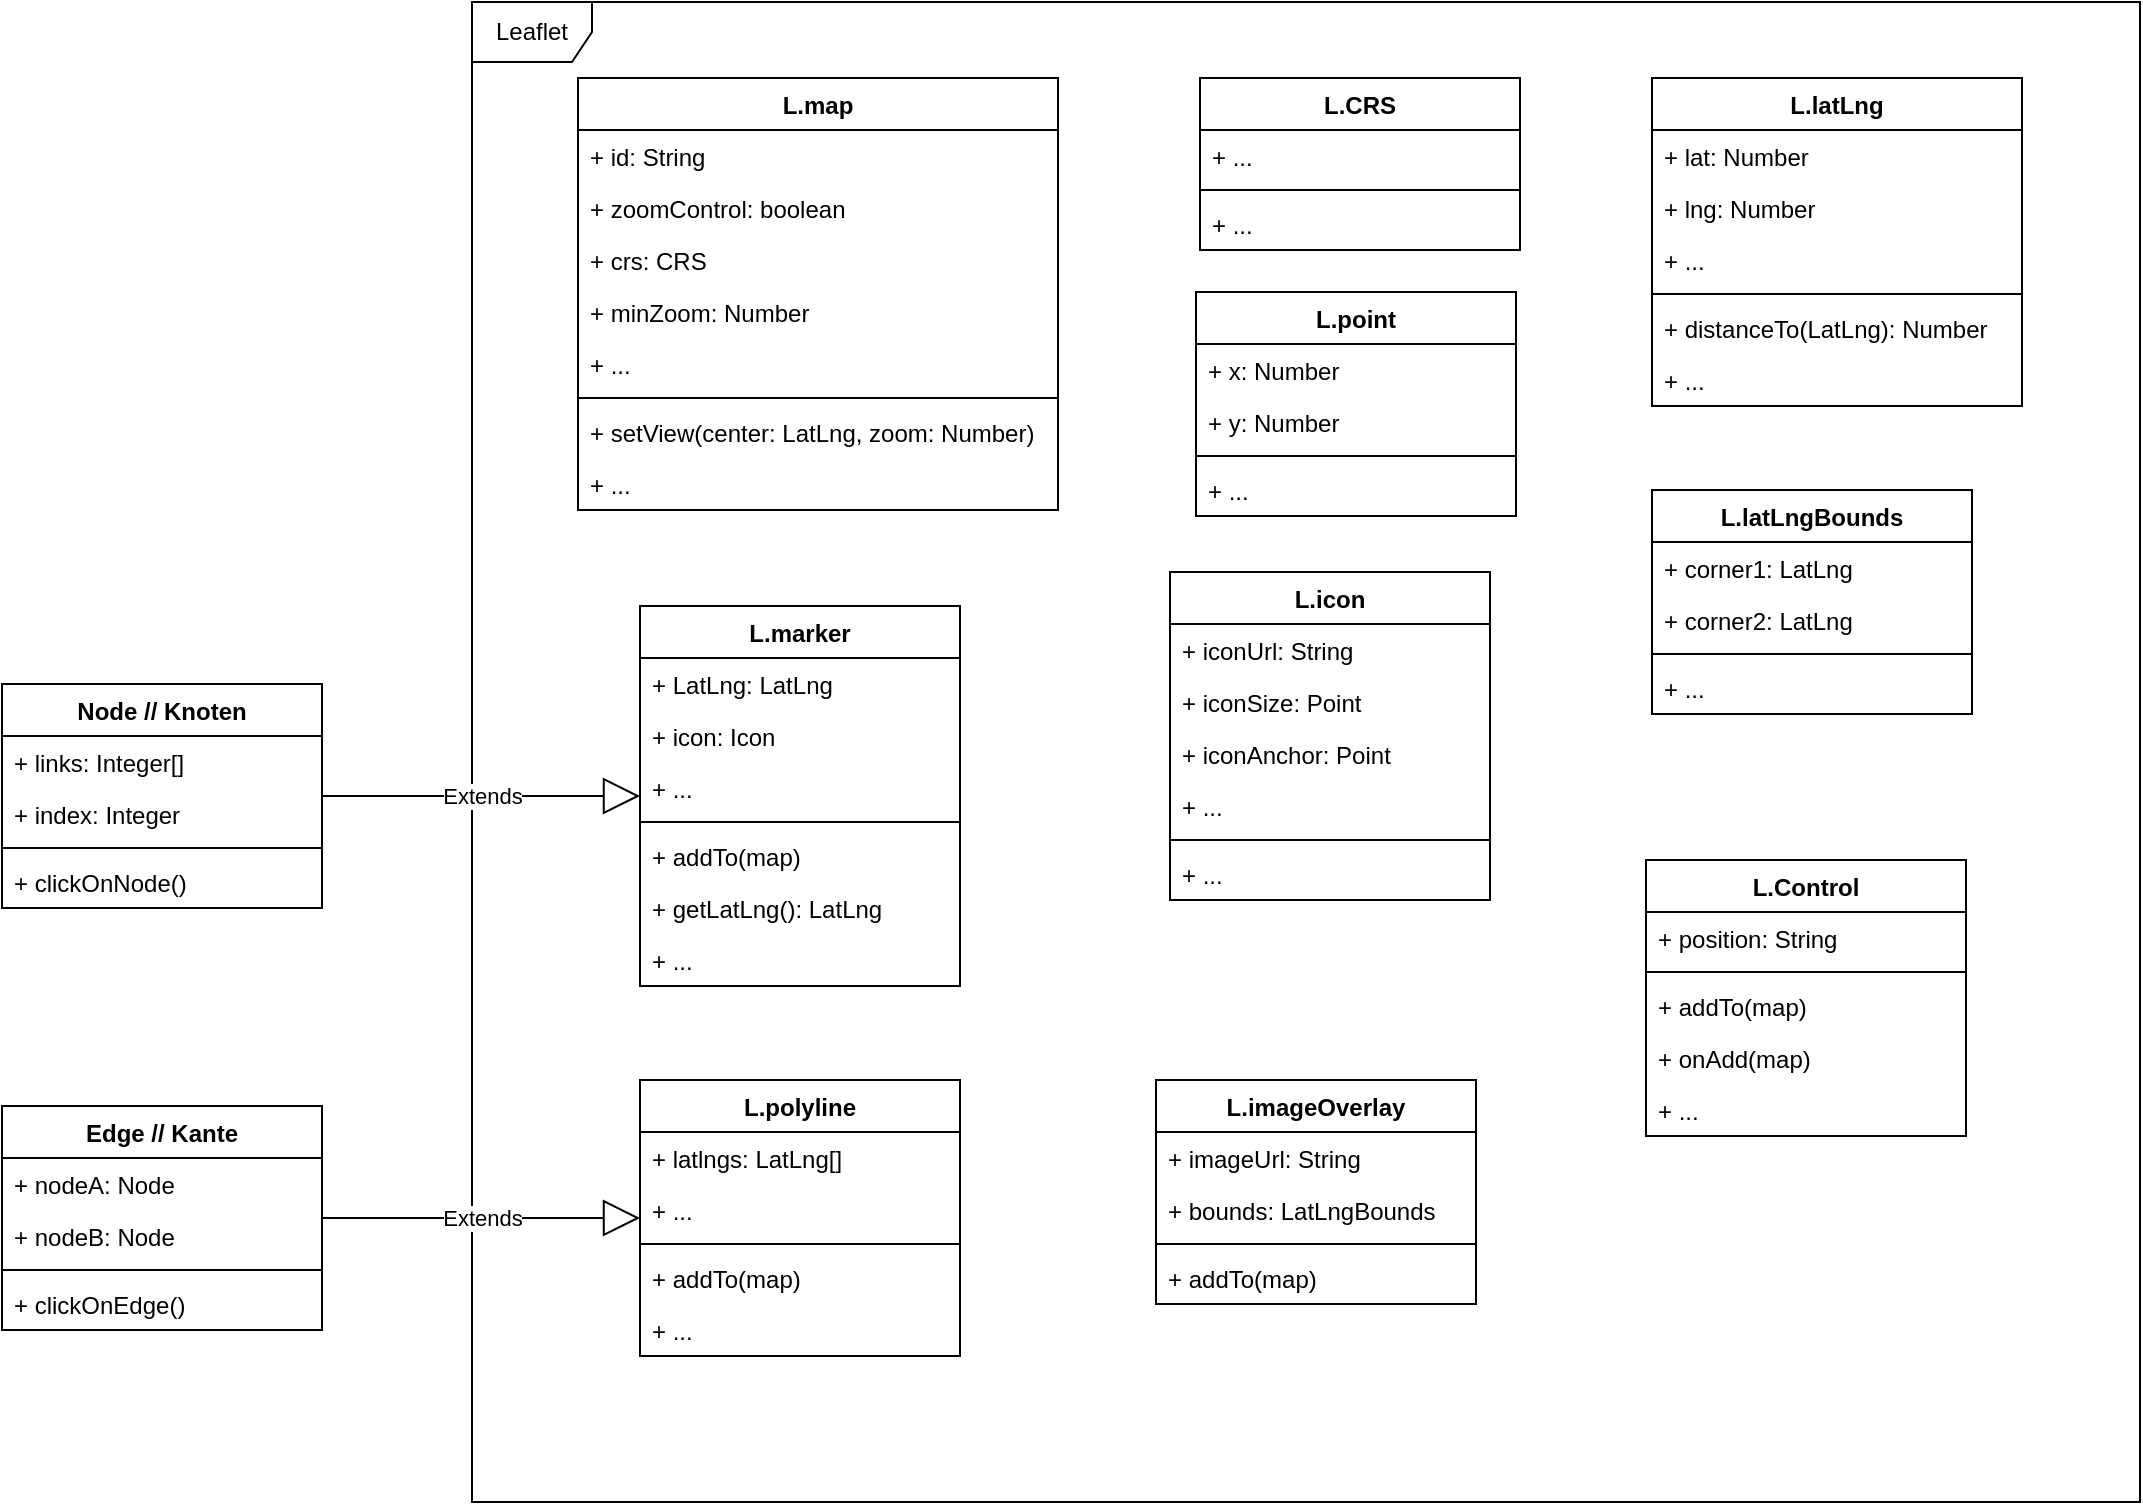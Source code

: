 <mxfile>
    <diagram id="jrNGx-gabtCFgvl1K_JJ" name="Klassendiagramm">
        <mxGraphModel dx="1056" dy="1386" grid="0" gridSize="10" guides="1" tooltips="1" connect="1" arrows="1" fold="1" page="0" pageScale="1" pageWidth="850" pageHeight="1100" math="0" shadow="0">
            <root>
                <mxCell id="0"/>
                <mxCell id="1" parent="0"/>
                <mxCell id="47bcrhxyphqd8BRHlcOZ-18" value="Leaflet" style="shape=umlFrame;whiteSpace=wrap;html=1;movable=1;resizable=1;rotatable=1;deletable=1;editable=1;connectable=1;" vertex="1" parent="1">
                    <mxGeometry x="-130" y="-461" width="834" height="750" as="geometry"/>
                </mxCell>
                <mxCell id="-IxNRpvLPGeOnTa2XRwh-1" value="Node // Knoten" style="swimlane;fontStyle=1;align=center;verticalAlign=top;childLayout=stackLayout;horizontal=1;startSize=26;horizontalStack=0;resizeParent=1;resizeParentMax=0;resizeLast=0;collapsible=1;marginBottom=0;" vertex="1" parent="1">
                    <mxGeometry x="-365" y="-120" width="160" height="112" as="geometry"/>
                </mxCell>
                <mxCell id="79ByzgNNwlD58r3_2kEv-2" value="+ links: Integer[]" style="text;strokeColor=none;fillColor=none;align=left;verticalAlign=top;spacingLeft=4;spacingRight=4;overflow=hidden;rotatable=0;points=[[0,0.5],[1,0.5]];portConstraint=eastwest;" vertex="1" parent="-IxNRpvLPGeOnTa2XRwh-1">
                    <mxGeometry y="26" width="160" height="26" as="geometry"/>
                </mxCell>
                <mxCell id="47bcrhxyphqd8BRHlcOZ-35" value="+ index: Integer" style="text;strokeColor=none;fillColor=none;align=left;verticalAlign=top;spacingLeft=4;spacingRight=4;overflow=hidden;rotatable=0;points=[[0,0.5],[1,0.5]];portConstraint=eastwest;" vertex="1" parent="-IxNRpvLPGeOnTa2XRwh-1">
                    <mxGeometry y="52" width="160" height="26" as="geometry"/>
                </mxCell>
                <mxCell id="-IxNRpvLPGeOnTa2XRwh-3" value="" style="line;strokeWidth=1;fillColor=none;align=left;verticalAlign=middle;spacingTop=-1;spacingLeft=3;spacingRight=3;rotatable=0;labelPosition=right;points=[];portConstraint=eastwest;strokeColor=inherit;" vertex="1" parent="-IxNRpvLPGeOnTa2XRwh-1">
                    <mxGeometry y="78" width="160" height="8" as="geometry"/>
                </mxCell>
                <mxCell id="-IxNRpvLPGeOnTa2XRwh-4" value="+ clickOnNode()" style="text;strokeColor=none;fillColor=none;align=left;verticalAlign=top;spacingLeft=4;spacingRight=4;overflow=hidden;rotatable=0;points=[[0,0.5],[1,0.5]];portConstraint=eastwest;" vertex="1" parent="-IxNRpvLPGeOnTa2XRwh-1">
                    <mxGeometry y="86" width="160" height="26" as="geometry"/>
                </mxCell>
                <mxCell id="47bcrhxyphqd8BRHlcOZ-1" value="L.marker" style="swimlane;fontStyle=1;align=center;verticalAlign=top;childLayout=stackLayout;horizontal=1;startSize=26;horizontalStack=0;resizeParent=1;resizeParentMax=0;resizeLast=0;collapsible=1;marginBottom=0;" vertex="1" parent="1">
                    <mxGeometry x="-46" y="-159" width="160" height="190" as="geometry"/>
                </mxCell>
                <mxCell id="47bcrhxyphqd8BRHlcOZ-2" value="+ LatLng: LatLng" style="text;strokeColor=none;fillColor=none;align=left;verticalAlign=top;spacingLeft=4;spacingRight=4;overflow=hidden;rotatable=0;points=[[0,0.5],[1,0.5]];portConstraint=eastwest;" vertex="1" parent="47bcrhxyphqd8BRHlcOZ-1">
                    <mxGeometry y="26" width="160" height="26" as="geometry"/>
                </mxCell>
                <mxCell id="47bcrhxyphqd8BRHlcOZ-5" value="+ icon: Icon" style="text;strokeColor=none;fillColor=none;align=left;verticalAlign=top;spacingLeft=4;spacingRight=4;overflow=hidden;rotatable=0;points=[[0,0.5],[1,0.5]];portConstraint=eastwest;" vertex="1" parent="47bcrhxyphqd8BRHlcOZ-1">
                    <mxGeometry y="52" width="160" height="26" as="geometry"/>
                </mxCell>
                <mxCell id="47bcrhxyphqd8BRHlcOZ-22" value="+ ..." style="text;strokeColor=none;fillColor=none;align=left;verticalAlign=top;spacingLeft=4;spacingRight=4;overflow=hidden;rotatable=0;points=[[0,0.5],[1,0.5]];portConstraint=eastwest;" vertex="1" parent="47bcrhxyphqd8BRHlcOZ-1">
                    <mxGeometry y="78" width="160" height="26" as="geometry"/>
                </mxCell>
                <mxCell id="47bcrhxyphqd8BRHlcOZ-3" value="" style="line;strokeWidth=1;fillColor=none;align=left;verticalAlign=middle;spacingTop=-1;spacingLeft=3;spacingRight=3;rotatable=0;labelPosition=right;points=[];portConstraint=eastwest;strokeColor=inherit;" vertex="1" parent="47bcrhxyphqd8BRHlcOZ-1">
                    <mxGeometry y="104" width="160" height="8" as="geometry"/>
                </mxCell>
                <mxCell id="4031oEJd7GCodYw7584o-1" value="+ addTo(map)" style="text;strokeColor=none;fillColor=none;align=left;verticalAlign=top;spacingLeft=4;spacingRight=4;overflow=hidden;rotatable=0;points=[[0,0.5],[1,0.5]];portConstraint=eastwest;" vertex="1" parent="47bcrhxyphqd8BRHlcOZ-1">
                    <mxGeometry y="112" width="160" height="26" as="geometry"/>
                </mxCell>
                <mxCell id="47bcrhxyphqd8BRHlcOZ-4" value="+ getLatLng(): LatLng" style="text;strokeColor=none;fillColor=none;align=left;verticalAlign=top;spacingLeft=4;spacingRight=4;overflow=hidden;rotatable=0;points=[[0,0.5],[1,0.5]];portConstraint=eastwest;" vertex="1" parent="47bcrhxyphqd8BRHlcOZ-1">
                    <mxGeometry y="138" width="160" height="26" as="geometry"/>
                </mxCell>
                <mxCell id="47bcrhxyphqd8BRHlcOZ-23" value="+ ..." style="text;strokeColor=none;fillColor=none;align=left;verticalAlign=top;spacingLeft=4;spacingRight=4;overflow=hidden;rotatable=0;points=[[0,0.5],[1,0.5]];portConstraint=eastwest;" vertex="1" parent="47bcrhxyphqd8BRHlcOZ-1">
                    <mxGeometry y="164" width="160" height="26" as="geometry"/>
                </mxCell>
                <mxCell id="47bcrhxyphqd8BRHlcOZ-6" value="L.icon" style="swimlane;fontStyle=1;align=center;verticalAlign=top;childLayout=stackLayout;horizontal=1;startSize=26;horizontalStack=0;resizeParent=1;resizeParentMax=0;resizeLast=0;collapsible=1;marginBottom=0;" vertex="1" parent="1">
                    <mxGeometry x="219" y="-176" width="160" height="164" as="geometry"/>
                </mxCell>
                <mxCell id="47bcrhxyphqd8BRHlcOZ-7" value="+ iconUrl: String" style="text;strokeColor=none;fillColor=none;align=left;verticalAlign=top;spacingLeft=4;spacingRight=4;overflow=hidden;rotatable=0;points=[[0,0.5],[1,0.5]];portConstraint=eastwest;" vertex="1" parent="47bcrhxyphqd8BRHlcOZ-6">
                    <mxGeometry y="26" width="160" height="26" as="geometry"/>
                </mxCell>
                <mxCell id="47bcrhxyphqd8BRHlcOZ-10" value="+ iconSize: Point" style="text;strokeColor=none;fillColor=none;align=left;verticalAlign=top;spacingLeft=4;spacingRight=4;overflow=hidden;rotatable=0;points=[[0,0.5],[1,0.5]];portConstraint=eastwest;" vertex="1" parent="47bcrhxyphqd8BRHlcOZ-6">
                    <mxGeometry y="52" width="160" height="26" as="geometry"/>
                </mxCell>
                <mxCell id="47bcrhxyphqd8BRHlcOZ-11" value="+ iconAnchor: Point" style="text;strokeColor=none;fillColor=none;align=left;verticalAlign=top;spacingLeft=4;spacingRight=4;overflow=hidden;rotatable=0;points=[[0,0.5],[1,0.5]];portConstraint=eastwest;" vertex="1" parent="47bcrhxyphqd8BRHlcOZ-6">
                    <mxGeometry y="78" width="160" height="26" as="geometry"/>
                </mxCell>
                <mxCell id="47bcrhxyphqd8BRHlcOZ-20" value="+ ..." style="text;strokeColor=none;fillColor=none;align=left;verticalAlign=top;spacingLeft=4;spacingRight=4;overflow=hidden;rotatable=0;points=[[0,0.5],[1,0.5]];portConstraint=eastwest;" vertex="1" parent="47bcrhxyphqd8BRHlcOZ-6">
                    <mxGeometry y="104" width="160" height="26" as="geometry"/>
                </mxCell>
                <mxCell id="47bcrhxyphqd8BRHlcOZ-8" value="" style="line;strokeWidth=1;fillColor=none;align=left;verticalAlign=middle;spacingTop=-1;spacingLeft=3;spacingRight=3;rotatable=0;labelPosition=right;points=[];portConstraint=eastwest;strokeColor=inherit;" vertex="1" parent="47bcrhxyphqd8BRHlcOZ-6">
                    <mxGeometry y="130" width="160" height="8" as="geometry"/>
                </mxCell>
                <mxCell id="47bcrhxyphqd8BRHlcOZ-9" value="+ ..." style="text;strokeColor=none;fillColor=none;align=left;verticalAlign=top;spacingLeft=4;spacingRight=4;overflow=hidden;rotatable=0;points=[[0,0.5],[1,0.5]];portConstraint=eastwest;" vertex="1" parent="47bcrhxyphqd8BRHlcOZ-6">
                    <mxGeometry y="138" width="160" height="26" as="geometry"/>
                </mxCell>
                <mxCell id="47bcrhxyphqd8BRHlcOZ-12" value="L.point" style="swimlane;fontStyle=1;align=center;verticalAlign=top;childLayout=stackLayout;horizontal=1;startSize=26;horizontalStack=0;resizeParent=1;resizeParentMax=0;resizeLast=0;collapsible=1;marginBottom=0;" vertex="1" parent="1">
                    <mxGeometry x="232" y="-316" width="160" height="112" as="geometry"/>
                </mxCell>
                <mxCell id="47bcrhxyphqd8BRHlcOZ-13" value="+ x: Number" style="text;strokeColor=none;fillColor=none;align=left;verticalAlign=top;spacingLeft=4;spacingRight=4;overflow=hidden;rotatable=0;points=[[0,0.5],[1,0.5]];portConstraint=eastwest;" vertex="1" parent="47bcrhxyphqd8BRHlcOZ-12">
                    <mxGeometry y="26" width="160" height="26" as="geometry"/>
                </mxCell>
                <mxCell id="47bcrhxyphqd8BRHlcOZ-16" value="+ y: Number" style="text;strokeColor=none;fillColor=none;align=left;verticalAlign=top;spacingLeft=4;spacingRight=4;overflow=hidden;rotatable=0;points=[[0,0.5],[1,0.5]];portConstraint=eastwest;" vertex="1" parent="47bcrhxyphqd8BRHlcOZ-12">
                    <mxGeometry y="52" width="160" height="26" as="geometry"/>
                </mxCell>
                <mxCell id="47bcrhxyphqd8BRHlcOZ-14" value="" style="line;strokeWidth=1;fillColor=none;align=left;verticalAlign=middle;spacingTop=-1;spacingLeft=3;spacingRight=3;rotatable=0;labelPosition=right;points=[];portConstraint=eastwest;strokeColor=inherit;" vertex="1" parent="47bcrhxyphqd8BRHlcOZ-12">
                    <mxGeometry y="78" width="160" height="8" as="geometry"/>
                </mxCell>
                <mxCell id="47bcrhxyphqd8BRHlcOZ-15" value="+ ..." style="text;strokeColor=none;fillColor=none;align=left;verticalAlign=top;spacingLeft=4;spacingRight=4;overflow=hidden;rotatable=0;points=[[0,0.5],[1,0.5]];portConstraint=eastwest;" vertex="1" parent="47bcrhxyphqd8BRHlcOZ-12">
                    <mxGeometry y="86" width="160" height="26" as="geometry"/>
                </mxCell>
                <mxCell id="47bcrhxyphqd8BRHlcOZ-24" value="Extends" style="endArrow=block;endSize=16;endFill=0;html=1;exitX=1;exitY=0.5;exitDx=0;exitDy=0;" edge="1" parent="1" source="-IxNRpvLPGeOnTa2XRwh-1" target="47bcrhxyphqd8BRHlcOZ-1">
                    <mxGeometry width="160" relative="1" as="geometry">
                        <mxPoint x="-131" y="106" as="sourcePoint"/>
                        <mxPoint x="29" y="106" as="targetPoint"/>
                    </mxGeometry>
                </mxCell>
                <mxCell id="47bcrhxyphqd8BRHlcOZ-27" value="L.latLng" style="swimlane;fontStyle=1;align=center;verticalAlign=top;childLayout=stackLayout;horizontal=1;startSize=26;horizontalStack=0;resizeParent=1;resizeParentMax=0;resizeLast=0;collapsible=1;marginBottom=0;" vertex="1" parent="1">
                    <mxGeometry x="460" y="-423" width="185" height="164" as="geometry"/>
                </mxCell>
                <mxCell id="47bcrhxyphqd8BRHlcOZ-28" value="+ lat: Number" style="text;strokeColor=none;fillColor=none;align=left;verticalAlign=top;spacingLeft=4;spacingRight=4;overflow=hidden;rotatable=0;points=[[0,0.5],[1,0.5]];portConstraint=eastwest;" vertex="1" parent="47bcrhxyphqd8BRHlcOZ-27">
                    <mxGeometry y="26" width="185" height="26" as="geometry"/>
                </mxCell>
                <mxCell id="47bcrhxyphqd8BRHlcOZ-32" value="+ lng: Number" style="text;strokeColor=none;fillColor=none;align=left;verticalAlign=top;spacingLeft=4;spacingRight=4;overflow=hidden;rotatable=0;points=[[0,0.5],[1,0.5]];portConstraint=eastwest;" vertex="1" parent="47bcrhxyphqd8BRHlcOZ-27">
                    <mxGeometry y="52" width="185" height="26" as="geometry"/>
                </mxCell>
                <mxCell id="47bcrhxyphqd8BRHlcOZ-33" value="+ ..." style="text;strokeColor=none;fillColor=none;align=left;verticalAlign=top;spacingLeft=4;spacingRight=4;overflow=hidden;rotatable=0;points=[[0,0.5],[1,0.5]];portConstraint=eastwest;" vertex="1" parent="47bcrhxyphqd8BRHlcOZ-27">
                    <mxGeometry y="78" width="185" height="26" as="geometry"/>
                </mxCell>
                <mxCell id="47bcrhxyphqd8BRHlcOZ-29" value="" style="line;strokeWidth=1;fillColor=none;align=left;verticalAlign=middle;spacingTop=-1;spacingLeft=3;spacingRight=3;rotatable=0;labelPosition=right;points=[];portConstraint=eastwest;strokeColor=inherit;" vertex="1" parent="47bcrhxyphqd8BRHlcOZ-27">
                    <mxGeometry y="104" width="185" height="8" as="geometry"/>
                </mxCell>
                <mxCell id="47bcrhxyphqd8BRHlcOZ-30" value="+ distanceTo(LatLng): Number" style="text;strokeColor=none;fillColor=none;align=left;verticalAlign=top;spacingLeft=4;spacingRight=4;overflow=hidden;rotatable=0;points=[[0,0.5],[1,0.5]];portConstraint=eastwest;" vertex="1" parent="47bcrhxyphqd8BRHlcOZ-27">
                    <mxGeometry y="112" width="185" height="26" as="geometry"/>
                </mxCell>
                <mxCell id="47bcrhxyphqd8BRHlcOZ-31" value="+ ..." style="text;strokeColor=none;fillColor=none;align=left;verticalAlign=top;spacingLeft=4;spacingRight=4;overflow=hidden;rotatable=0;points=[[0,0.5],[1,0.5]];portConstraint=eastwest;" vertex="1" parent="47bcrhxyphqd8BRHlcOZ-27">
                    <mxGeometry y="138" width="185" height="26" as="geometry"/>
                </mxCell>
                <mxCell id="47bcrhxyphqd8BRHlcOZ-36" value="L.map" style="swimlane;fontStyle=1;align=center;verticalAlign=top;childLayout=stackLayout;horizontal=1;startSize=26;horizontalStack=0;resizeParent=1;resizeParentMax=0;resizeLast=0;collapsible=1;marginBottom=0;" vertex="1" parent="1">
                    <mxGeometry x="-77" y="-423" width="240" height="216" as="geometry"/>
                </mxCell>
                <mxCell id="47bcrhxyphqd8BRHlcOZ-46" value="+ id: String" style="text;strokeColor=none;fillColor=none;align=left;verticalAlign=top;spacingLeft=4;spacingRight=4;overflow=hidden;rotatable=0;points=[[0,0.5],[1,0.5]];portConstraint=eastwest;" vertex="1" parent="47bcrhxyphqd8BRHlcOZ-36">
                    <mxGeometry y="26" width="240" height="26" as="geometry"/>
                </mxCell>
                <mxCell id="47bcrhxyphqd8BRHlcOZ-37" value="+ zoomControl: boolean" style="text;strokeColor=none;fillColor=none;align=left;verticalAlign=top;spacingLeft=4;spacingRight=4;overflow=hidden;rotatable=0;points=[[0,0.5],[1,0.5]];portConstraint=eastwest;" vertex="1" parent="47bcrhxyphqd8BRHlcOZ-36">
                    <mxGeometry y="52" width="240" height="26" as="geometry"/>
                </mxCell>
                <mxCell id="47bcrhxyphqd8BRHlcOZ-40" value="+ crs: CRS" style="text;strokeColor=none;fillColor=none;align=left;verticalAlign=top;spacingLeft=4;spacingRight=4;overflow=hidden;rotatable=0;points=[[0,0.5],[1,0.5]];portConstraint=eastwest;" vertex="1" parent="47bcrhxyphqd8BRHlcOZ-36">
                    <mxGeometry y="78" width="240" height="26" as="geometry"/>
                </mxCell>
                <mxCell id="47bcrhxyphqd8BRHlcOZ-41" value="+ minZoom: Number" style="text;strokeColor=none;fillColor=none;align=left;verticalAlign=top;spacingLeft=4;spacingRight=4;overflow=hidden;rotatable=0;points=[[0,0.5],[1,0.5]];portConstraint=eastwest;" vertex="1" parent="47bcrhxyphqd8BRHlcOZ-36">
                    <mxGeometry y="104" width="240" height="26" as="geometry"/>
                </mxCell>
                <mxCell id="47bcrhxyphqd8BRHlcOZ-47" value="+ ..." style="text;strokeColor=none;fillColor=none;align=left;verticalAlign=top;spacingLeft=4;spacingRight=4;overflow=hidden;rotatable=0;points=[[0,0.5],[1,0.5]];portConstraint=eastwest;" vertex="1" parent="47bcrhxyphqd8BRHlcOZ-36">
                    <mxGeometry y="130" width="240" height="26" as="geometry"/>
                </mxCell>
                <mxCell id="47bcrhxyphqd8BRHlcOZ-38" value="" style="line;strokeWidth=1;fillColor=none;align=left;verticalAlign=middle;spacingTop=-1;spacingLeft=3;spacingRight=3;rotatable=0;labelPosition=right;points=[];portConstraint=eastwest;strokeColor=inherit;" vertex="1" parent="47bcrhxyphqd8BRHlcOZ-36">
                    <mxGeometry y="156" width="240" height="8" as="geometry"/>
                </mxCell>
                <mxCell id="47bcrhxyphqd8BRHlcOZ-39" value="+ setView(center: LatLng, zoom: Number)" style="text;strokeColor=none;fillColor=none;align=left;verticalAlign=top;spacingLeft=4;spacingRight=4;overflow=hidden;rotatable=0;points=[[0,0.5],[1,0.5]];portConstraint=eastwest;" vertex="1" parent="47bcrhxyphqd8BRHlcOZ-36">
                    <mxGeometry y="164" width="240" height="26" as="geometry"/>
                </mxCell>
                <mxCell id="47bcrhxyphqd8BRHlcOZ-48" value="+ ..." style="text;strokeColor=none;fillColor=none;align=left;verticalAlign=top;spacingLeft=4;spacingRight=4;overflow=hidden;rotatable=0;points=[[0,0.5],[1,0.5]];portConstraint=eastwest;" vertex="1" parent="47bcrhxyphqd8BRHlcOZ-36">
                    <mxGeometry y="190" width="240" height="26" as="geometry"/>
                </mxCell>
                <mxCell id="47bcrhxyphqd8BRHlcOZ-42" value="L.imageOverlay" style="swimlane;fontStyle=1;align=center;verticalAlign=top;childLayout=stackLayout;horizontal=1;startSize=26;horizontalStack=0;resizeParent=1;resizeParentMax=0;resizeLast=0;collapsible=1;marginBottom=0;" vertex="1" parent="1">
                    <mxGeometry x="212" y="78" width="160" height="112" as="geometry"/>
                </mxCell>
                <mxCell id="47bcrhxyphqd8BRHlcOZ-43" value="+ imageUrl: String" style="text;strokeColor=none;fillColor=none;align=left;verticalAlign=top;spacingLeft=4;spacingRight=4;overflow=hidden;rotatable=0;points=[[0,0.5],[1,0.5]];portConstraint=eastwest;" vertex="1" parent="47bcrhxyphqd8BRHlcOZ-42">
                    <mxGeometry y="26" width="160" height="26" as="geometry"/>
                </mxCell>
                <mxCell id="47bcrhxyphqd8BRHlcOZ-49" value="+ bounds: LatLngBounds" style="text;strokeColor=none;fillColor=none;align=left;verticalAlign=top;spacingLeft=4;spacingRight=4;overflow=hidden;rotatable=0;points=[[0,0.5],[1,0.5]];portConstraint=eastwest;" vertex="1" parent="47bcrhxyphqd8BRHlcOZ-42">
                    <mxGeometry y="52" width="160" height="26" as="geometry"/>
                </mxCell>
                <mxCell id="47bcrhxyphqd8BRHlcOZ-44" value="" style="line;strokeWidth=1;fillColor=none;align=left;verticalAlign=middle;spacingTop=-1;spacingLeft=3;spacingRight=3;rotatable=0;labelPosition=right;points=[];portConstraint=eastwest;strokeColor=inherit;" vertex="1" parent="47bcrhxyphqd8BRHlcOZ-42">
                    <mxGeometry y="78" width="160" height="8" as="geometry"/>
                </mxCell>
                <mxCell id="47bcrhxyphqd8BRHlcOZ-45" value="+ addTo(map)" style="text;strokeColor=none;fillColor=none;align=left;verticalAlign=top;spacingLeft=4;spacingRight=4;overflow=hidden;rotatable=0;points=[[0,0.5],[1,0.5]];portConstraint=eastwest;" vertex="1" parent="47bcrhxyphqd8BRHlcOZ-42">
                    <mxGeometry y="86" width="160" height="26" as="geometry"/>
                </mxCell>
                <mxCell id="47bcrhxyphqd8BRHlcOZ-50" value="L.latLngBounds" style="swimlane;fontStyle=1;align=center;verticalAlign=top;childLayout=stackLayout;horizontal=1;startSize=26;horizontalStack=0;resizeParent=1;resizeParentMax=0;resizeLast=0;collapsible=1;marginBottom=0;" vertex="1" parent="1">
                    <mxGeometry x="460" y="-217" width="160" height="112" as="geometry"/>
                </mxCell>
                <mxCell id="47bcrhxyphqd8BRHlcOZ-51" value="+ corner1: LatLng" style="text;strokeColor=none;fillColor=none;align=left;verticalAlign=top;spacingLeft=4;spacingRight=4;overflow=hidden;rotatable=0;points=[[0,0.5],[1,0.5]];portConstraint=eastwest;" vertex="1" parent="47bcrhxyphqd8BRHlcOZ-50">
                    <mxGeometry y="26" width="160" height="26" as="geometry"/>
                </mxCell>
                <mxCell id="47bcrhxyphqd8BRHlcOZ-54" value="+ corner2: LatLng" style="text;strokeColor=none;fillColor=none;align=left;verticalAlign=top;spacingLeft=4;spacingRight=4;overflow=hidden;rotatable=0;points=[[0,0.5],[1,0.5]];portConstraint=eastwest;" vertex="1" parent="47bcrhxyphqd8BRHlcOZ-50">
                    <mxGeometry y="52" width="160" height="26" as="geometry"/>
                </mxCell>
                <mxCell id="47bcrhxyphqd8BRHlcOZ-52" value="" style="line;strokeWidth=1;fillColor=none;align=left;verticalAlign=middle;spacingTop=-1;spacingLeft=3;spacingRight=3;rotatable=0;labelPosition=right;points=[];portConstraint=eastwest;strokeColor=inherit;" vertex="1" parent="47bcrhxyphqd8BRHlcOZ-50">
                    <mxGeometry y="78" width="160" height="8" as="geometry"/>
                </mxCell>
                <mxCell id="47bcrhxyphqd8BRHlcOZ-53" value="+ ..." style="text;strokeColor=none;fillColor=none;align=left;verticalAlign=top;spacingLeft=4;spacingRight=4;overflow=hidden;rotatable=0;points=[[0,0.5],[1,0.5]];portConstraint=eastwest;" vertex="1" parent="47bcrhxyphqd8BRHlcOZ-50">
                    <mxGeometry y="86" width="160" height="26" as="geometry"/>
                </mxCell>
                <mxCell id="47bcrhxyphqd8BRHlcOZ-58" value="L.CRS" style="swimlane;fontStyle=1;align=center;verticalAlign=top;childLayout=stackLayout;horizontal=1;startSize=26;horizontalStack=0;resizeParent=1;resizeParentMax=0;resizeLast=0;collapsible=1;marginBottom=0;" vertex="1" parent="1">
                    <mxGeometry x="234" y="-423" width="160" height="86" as="geometry"/>
                </mxCell>
                <mxCell id="47bcrhxyphqd8BRHlcOZ-59" value="+ ..." style="text;strokeColor=none;fillColor=none;align=left;verticalAlign=top;spacingLeft=4;spacingRight=4;overflow=hidden;rotatable=0;points=[[0,0.5],[1,0.5]];portConstraint=eastwest;" vertex="1" parent="47bcrhxyphqd8BRHlcOZ-58">
                    <mxGeometry y="26" width="160" height="26" as="geometry"/>
                </mxCell>
                <mxCell id="47bcrhxyphqd8BRHlcOZ-60" value="" style="line;strokeWidth=1;fillColor=none;align=left;verticalAlign=middle;spacingTop=-1;spacingLeft=3;spacingRight=3;rotatable=0;labelPosition=right;points=[];portConstraint=eastwest;strokeColor=inherit;" vertex="1" parent="47bcrhxyphqd8BRHlcOZ-58">
                    <mxGeometry y="52" width="160" height="8" as="geometry"/>
                </mxCell>
                <mxCell id="47bcrhxyphqd8BRHlcOZ-61" value="+ ..." style="text;strokeColor=none;fillColor=none;align=left;verticalAlign=top;spacingLeft=4;spacingRight=4;overflow=hidden;rotatable=0;points=[[0,0.5],[1,0.5]];portConstraint=eastwest;" vertex="1" parent="47bcrhxyphqd8BRHlcOZ-58">
                    <mxGeometry y="60" width="160" height="26" as="geometry"/>
                </mxCell>
                <mxCell id="4031oEJd7GCodYw7584o-3" value="L.polyline" style="swimlane;fontStyle=1;align=center;verticalAlign=top;childLayout=stackLayout;horizontal=1;startSize=26;horizontalStack=0;resizeParent=1;resizeParentMax=0;resizeLast=0;collapsible=1;marginBottom=0;" vertex="1" parent="1">
                    <mxGeometry x="-46" y="78" width="160" height="138" as="geometry"/>
                </mxCell>
                <mxCell id="4031oEJd7GCodYw7584o-4" value="+ latlngs: LatLng[]" style="text;strokeColor=none;fillColor=none;align=left;verticalAlign=top;spacingLeft=4;spacingRight=4;overflow=hidden;rotatable=0;points=[[0,0.5],[1,0.5]];portConstraint=eastwest;" vertex="1" parent="4031oEJd7GCodYw7584o-3">
                    <mxGeometry y="26" width="160" height="26" as="geometry"/>
                </mxCell>
                <mxCell id="4031oEJd7GCodYw7584o-13" value="+ ..." style="text;strokeColor=none;fillColor=none;align=left;verticalAlign=top;spacingLeft=4;spacingRight=4;overflow=hidden;rotatable=0;points=[[0,0.5],[1,0.5]];portConstraint=eastwest;" vertex="1" parent="4031oEJd7GCodYw7584o-3">
                    <mxGeometry y="52" width="160" height="26" as="geometry"/>
                </mxCell>
                <mxCell id="4031oEJd7GCodYw7584o-5" value="" style="line;strokeWidth=1;fillColor=none;align=left;verticalAlign=middle;spacingTop=-1;spacingLeft=3;spacingRight=3;rotatable=0;labelPosition=right;points=[];portConstraint=eastwest;strokeColor=inherit;" vertex="1" parent="4031oEJd7GCodYw7584o-3">
                    <mxGeometry y="78" width="160" height="8" as="geometry"/>
                </mxCell>
                <mxCell id="4031oEJd7GCodYw7584o-6" value="+ addTo(map)" style="text;strokeColor=none;fillColor=none;align=left;verticalAlign=top;spacingLeft=4;spacingRight=4;overflow=hidden;rotatable=0;points=[[0,0.5],[1,0.5]];portConstraint=eastwest;" vertex="1" parent="4031oEJd7GCodYw7584o-3">
                    <mxGeometry y="86" width="160" height="26" as="geometry"/>
                </mxCell>
                <mxCell id="4031oEJd7GCodYw7584o-14" value="+ ..." style="text;strokeColor=none;fillColor=none;align=left;verticalAlign=top;spacingLeft=4;spacingRight=4;overflow=hidden;rotatable=0;points=[[0,0.5],[1,0.5]];portConstraint=eastwest;" vertex="1" parent="4031oEJd7GCodYw7584o-3">
                    <mxGeometry y="112" width="160" height="26" as="geometry"/>
                </mxCell>
                <mxCell id="4031oEJd7GCodYw7584o-7" value="Edge // Kante" style="swimlane;fontStyle=1;align=center;verticalAlign=top;childLayout=stackLayout;horizontal=1;startSize=26;horizontalStack=0;resizeParent=1;resizeParentMax=0;resizeLast=0;collapsible=1;marginBottom=0;" vertex="1" parent="1">
                    <mxGeometry x="-365" y="91" width="160" height="112" as="geometry"/>
                </mxCell>
                <mxCell id="4031oEJd7GCodYw7584o-8" value="+ nodeA: Node" style="text;strokeColor=none;fillColor=none;align=left;verticalAlign=top;spacingLeft=4;spacingRight=4;overflow=hidden;rotatable=0;points=[[0,0.5],[1,0.5]];portConstraint=eastwest;" vertex="1" parent="4031oEJd7GCodYw7584o-7">
                    <mxGeometry y="26" width="160" height="26" as="geometry"/>
                </mxCell>
                <mxCell id="4031oEJd7GCodYw7584o-12" value="+ nodeB: Node" style="text;strokeColor=none;fillColor=none;align=left;verticalAlign=top;spacingLeft=4;spacingRight=4;overflow=hidden;rotatable=0;points=[[0,0.5],[1,0.5]];portConstraint=eastwest;" vertex="1" parent="4031oEJd7GCodYw7584o-7">
                    <mxGeometry y="52" width="160" height="26" as="geometry"/>
                </mxCell>
                <mxCell id="4031oEJd7GCodYw7584o-9" value="" style="line;strokeWidth=1;fillColor=none;align=left;verticalAlign=middle;spacingTop=-1;spacingLeft=3;spacingRight=3;rotatable=0;labelPosition=right;points=[];portConstraint=eastwest;strokeColor=inherit;" vertex="1" parent="4031oEJd7GCodYw7584o-7">
                    <mxGeometry y="78" width="160" height="8" as="geometry"/>
                </mxCell>
                <mxCell id="4031oEJd7GCodYw7584o-10" value="+ clickOnEdge()" style="text;strokeColor=none;fillColor=none;align=left;verticalAlign=top;spacingLeft=4;spacingRight=4;overflow=hidden;rotatable=0;points=[[0,0.5],[1,0.5]];portConstraint=eastwest;" vertex="1" parent="4031oEJd7GCodYw7584o-7">
                    <mxGeometry y="86" width="160" height="26" as="geometry"/>
                </mxCell>
                <mxCell id="4031oEJd7GCodYw7584o-11" value="Extends" style="endArrow=block;endSize=16;endFill=0;html=1;" edge="1" parent="1" source="4031oEJd7GCodYw7584o-7" target="4031oEJd7GCodYw7584o-3">
                    <mxGeometry width="160" relative="1" as="geometry">
                        <mxPoint x="-218" y="110" as="sourcePoint"/>
                        <mxPoint x="-58" y="110" as="targetPoint"/>
                    </mxGeometry>
                </mxCell>
                <mxCell id="eqyPjIkJq11NoU5mD4Jg-10" value="L.Control" style="swimlane;fontStyle=1;align=center;verticalAlign=top;childLayout=stackLayout;horizontal=1;startSize=26;horizontalStack=0;resizeParent=1;resizeParentMax=0;resizeLast=0;collapsible=1;marginBottom=0;" vertex="1" parent="1">
                    <mxGeometry x="457" y="-32" width="160" height="138" as="geometry"/>
                </mxCell>
                <mxCell id="eqyPjIkJq11NoU5mD4Jg-11" value="+ position: String" style="text;strokeColor=none;fillColor=none;align=left;verticalAlign=top;spacingLeft=4;spacingRight=4;overflow=hidden;rotatable=0;points=[[0,0.5],[1,0.5]];portConstraint=eastwest;" vertex="1" parent="eqyPjIkJq11NoU5mD4Jg-10">
                    <mxGeometry y="26" width="160" height="26" as="geometry"/>
                </mxCell>
                <mxCell id="eqyPjIkJq11NoU5mD4Jg-12" value="" style="line;strokeWidth=1;fillColor=none;align=left;verticalAlign=middle;spacingTop=-1;spacingLeft=3;spacingRight=3;rotatable=0;labelPosition=right;points=[];portConstraint=eastwest;strokeColor=inherit;" vertex="1" parent="eqyPjIkJq11NoU5mD4Jg-10">
                    <mxGeometry y="52" width="160" height="8" as="geometry"/>
                </mxCell>
                <mxCell id="eqyPjIkJq11NoU5mD4Jg-13" value="+ addTo(map)" style="text;strokeColor=none;fillColor=none;align=left;verticalAlign=top;spacingLeft=4;spacingRight=4;overflow=hidden;rotatable=0;points=[[0,0.5],[1,0.5]];portConstraint=eastwest;" vertex="1" parent="eqyPjIkJq11NoU5mD4Jg-10">
                    <mxGeometry y="60" width="160" height="26" as="geometry"/>
                </mxCell>
                <mxCell id="eqyPjIkJq11NoU5mD4Jg-14" value="+ onAdd(map)" style="text;strokeColor=none;fillColor=none;align=left;verticalAlign=top;spacingLeft=4;spacingRight=4;overflow=hidden;rotatable=0;points=[[0,0.5],[1,0.5]];portConstraint=eastwest;" vertex="1" parent="eqyPjIkJq11NoU5mD4Jg-10">
                    <mxGeometry y="86" width="160" height="26" as="geometry"/>
                </mxCell>
                <mxCell id="eqyPjIkJq11NoU5mD4Jg-15" value="+ ..." style="text;strokeColor=none;fillColor=none;align=left;verticalAlign=top;spacingLeft=4;spacingRight=4;overflow=hidden;rotatable=0;points=[[0,0.5],[1,0.5]];portConstraint=eastwest;" vertex="1" parent="eqyPjIkJq11NoU5mD4Jg-10">
                    <mxGeometry y="112" width="160" height="26" as="geometry"/>
                </mxCell>
            </root>
        </mxGraphModel>
    </diagram>
    <diagram id="EIwWNi0Rns-KdU61ulC4" name="Funktionen">
        <mxGraphModel dx="1371" dy="1225" grid="0" gridSize="10" guides="1" tooltips="1" connect="1" arrows="1" fold="1" page="0" pageScale="1" pageWidth="827" pageHeight="1169" math="0" shadow="0">
            <root>
                <mxCell id="0"/>
                <mxCell id="1" parent="0"/>
                <mxCell id="WbzeLadHwOqL8LsVdnn9-3" value="clickOnMap" style="points=[[0.145,0.145,0],[0.5,0,0],[0.855,0.145,0],[1,0.5,0],[0.855,0.855,0],[0.5,1,0],[0.145,0.855,0],[0,0.5,0]];shape=mxgraph.bpmn.event;html=1;verticalLabelPosition=bottom;labelBackgroundColor=#ffffff;verticalAlign=top;align=center;perimeter=ellipsePerimeter;outlineConnect=0;aspect=fixed;outline=standard;symbol=general;" parent="1" vertex="1">
                    <mxGeometry x="60" y="350" width="50" height="50" as="geometry"/>
                </mxCell>
                <mxCell id="WbzeLadHwOqL8LsVdnn9-4" value="addNode&lt;div&gt;// Knoten erstellen und in nodes[] pushen&lt;/div&gt;" style="points=[[0.25,0,0],[0.5,0,0],[0.75,0,0],[1,0.25,0],[1,0.5,0],[1,0.75,0],[0.75,1,0],[0.5,1,0],[0.25,1,0],[0,0.75,0],[0,0.5,0],[0,0.25,0]];shape=mxgraph.bpmn.task;whiteSpace=wrap;rectStyle=rounded;size=10;html=1;container=1;expand=0;collapsible=0;taskMarker=abstract;" parent="1" vertex="1">
                    <mxGeometry x="360" y="335" width="120" height="80" as="geometry"/>
                </mxCell>
                <mxCell id="WbzeLadHwOqL8LsVdnn9-10" style="edgeStyle=orthogonalEdgeStyle;rounded=0;orthogonalLoop=1;jettySize=auto;html=1;exitX=1;exitY=0.5;exitDx=0;exitDy=0;exitPerimeter=0;" parent="1" source="WbzeLadHwOqL8LsVdnn9-5" target="WbzeLadHwOqL8LsVdnn9-4" edge="1">
                    <mxGeometry relative="1" as="geometry"/>
                </mxCell>
                <mxCell id="MG6Vq1d4EZJqfiDlqiuj-20" value="Ja" style="edgeLabel;html=1;align=center;verticalAlign=middle;resizable=0;points=[];" vertex="1" connectable="0" parent="WbzeLadHwOqL8LsVdnn9-10">
                    <mxGeometry x="-0.236" y="-2" relative="1" as="geometry">
                        <mxPoint x="12" y="-2" as="offset"/>
                    </mxGeometry>
                </mxCell>
                <mxCell id="WbzeLadHwOqL8LsVdnn9-5" value="checkGraphToggle&lt;br&gt;// Entwicklermenü?" style="points=[[0.25,0.25,0],[0.5,0,0],[0.75,0.25,0],[1,0.5,0],[0.75,0.75,0],[0.5,1,0],[0.25,0.75,0],[0,0.5,0]];shape=mxgraph.bpmn.gateway2;html=1;verticalLabelPosition=top;labelBackgroundColor=#ffffff;verticalAlign=bottom;align=center;perimeter=rhombusPerimeter;outlineConnect=0;outline=none;symbol=none;labelPosition=center;" parent="1" vertex="1">
                    <mxGeometry x="210" y="350" width="50" height="50" as="geometry"/>
                </mxCell>
                <mxCell id="WbzeLadHwOqL8LsVdnn9-6" style="edgeStyle=orthogonalEdgeStyle;rounded=0;orthogonalLoop=1;jettySize=auto;html=1;exitX=1;exitY=0.5;exitDx=0;exitDy=0;exitPerimeter=0;entryX=0;entryY=0.5;entryDx=0;entryDy=0;entryPerimeter=0;" parent="1" source="WbzeLadHwOqL8LsVdnn9-3" target="WbzeLadHwOqL8LsVdnn9-5" edge="1">
                    <mxGeometry relative="1" as="geometry"/>
                </mxCell>
                <mxCell id="WbzeLadHwOqL8LsVdnn9-7" value="End" style="points=[[0.145,0.145,0],[0.5,0,0],[0.855,0.145,0],[1,0.5,0],[0.855,0.855,0],[0.5,1,0],[0.145,0.855,0],[0,0.5,0]];shape=mxgraph.bpmn.event;html=1;verticalLabelPosition=middle;labelBackgroundColor=#ffffff;verticalAlign=middle;align=right;perimeter=ellipsePerimeter;outlineConnect=0;aspect=fixed;outline=end;symbol=terminate2;labelPosition=left;" parent="1" vertex="1">
                    <mxGeometry x="210" y="545" width="50" height="50" as="geometry"/>
                </mxCell>
                <mxCell id="WbzeLadHwOqL8LsVdnn9-8" style="edgeStyle=orthogonalEdgeStyle;rounded=0;orthogonalLoop=1;jettySize=auto;html=1;exitX=0.5;exitY=1;exitDx=0;exitDy=0;exitPerimeter=0;entryX=0.5;entryY=0;entryDx=0;entryDy=0;entryPerimeter=0;" parent="1" source="WbzeLadHwOqL8LsVdnn9-5" target="WbzeLadHwOqL8LsVdnn9-7" edge="1">
                    <mxGeometry relative="1" as="geometry"/>
                </mxCell>
                <mxCell id="MG6Vq1d4EZJqfiDlqiuj-21" value="Nein" style="edgeLabel;html=1;align=center;verticalAlign=middle;resizable=0;points=[];" vertex="1" connectable="0" parent="WbzeLadHwOqL8LsVdnn9-8">
                    <mxGeometry x="-0.175" y="1" relative="1" as="geometry">
                        <mxPoint as="offset"/>
                    </mxGeometry>
                </mxCell>
                <mxCell id="WbzeLadHwOqL8LsVdnn9-17" style="edgeStyle=orthogonalEdgeStyle;rounded=0;orthogonalLoop=1;jettySize=auto;html=1;exitX=1;exitY=0.5;exitDx=0;exitDy=0;exitPerimeter=0;entryX=0;entryY=0.5;entryDx=0;entryDy=0;entryPerimeter=0;" parent="1" source="WbzeLadHwOqL8LsVdnn9-4" target="WbzeLadHwOqL8LsVdnn9-19" edge="1">
                    <mxGeometry relative="1" as="geometry">
                        <mxPoint x="550" y="375" as="targetPoint"/>
                    </mxGeometry>
                </mxCell>
                <mxCell id="WbzeLadHwOqL8LsVdnn9-19" value="checkAB&lt;br&gt;// Anfang oder Ende?" style="points=[[0.25,0.25,0],[0.5,0,0],[0.75,0.25,0],[1,0.5,0],[0.75,0.75,0],[0.5,1,0],[0.25,0.75,0],[0,0.5,0]];shape=mxgraph.bpmn.gateway2;html=1;verticalLabelPosition=top;labelBackgroundColor=#ffffff;verticalAlign=bottom;align=center;perimeter=rhombusPerimeter;outlineConnect=0;outline=none;symbol=none;labelPosition=center;" parent="1" vertex="1">
                    <mxGeometry x="550" y="350" width="50" height="50" as="geometry"/>
                </mxCell>
                <mxCell id="WbzeLadHwOqL8LsVdnn9-20" value="nodeB zuweisen" style="points=[[0.25,0,0],[0.5,0,0],[0.75,0,0],[1,0.25,0],[1,0.5,0],[1,0.75,0],[0.75,1,0],[0.5,1,0],[0.25,1,0],[0,0.75,0],[0,0.5,0],[0,0.25,0]];shape=mxgraph.bpmn.task;whiteSpace=wrap;rectStyle=rounded;size=10;html=1;container=1;expand=0;collapsible=0;taskMarker=abstract;" parent="1" vertex="1">
                    <mxGeometry x="720" y="335" width="120" height="80" as="geometry"/>
                </mxCell>
                <mxCell id="WbzeLadHwOqL8LsVdnn9-23" value="nodeA zuweisen" style="points=[[0.25,0,0],[0.5,0,0],[0.75,0,0],[1,0.25,0],[1,0.5,0],[1,0.75,0],[0.75,1,0],[0.5,1,0],[0.25,1,0],[0,0.75,0],[0,0.5,0],[0,0.25,0]];shape=mxgraph.bpmn.task;whiteSpace=wrap;rectStyle=rounded;size=10;html=1;container=1;expand=0;collapsible=0;taskMarker=abstract;" parent="1" vertex="1">
                    <mxGeometry x="515" y="530" width="120" height="80" as="geometry"/>
                </mxCell>
                <mxCell id="WbzeLadHwOqL8LsVdnn9-26" style="edgeStyle=orthogonalEdgeStyle;rounded=0;orthogonalLoop=1;jettySize=auto;html=1;exitX=0.5;exitY=1;exitDx=0;exitDy=0;exitPerimeter=0;entryX=0.5;entryY=0;entryDx=0;entryDy=0;entryPerimeter=0;" parent="1" source="WbzeLadHwOqL8LsVdnn9-19" target="WbzeLadHwOqL8LsVdnn9-23" edge="1">
                    <mxGeometry relative="1" as="geometry"/>
                </mxCell>
                <mxCell id="WbzeLadHwOqL8LsVdnn9-27" value="nodeA == null&lt;div&gt;// Anfang&lt;/div&gt;" style="edgeLabel;html=1;align=center;verticalAlign=middle;resizable=0;points=[];" parent="WbzeLadHwOqL8LsVdnn9-26" vertex="1" connectable="0">
                    <mxGeometry x="0.181" y="-1" relative="1" as="geometry">
                        <mxPoint as="offset"/>
                    </mxGeometry>
                </mxCell>
                <mxCell id="WbzeLadHwOqL8LsVdnn9-28" style="edgeStyle=orthogonalEdgeStyle;rounded=0;orthogonalLoop=1;jettySize=auto;html=1;exitX=0;exitY=0.5;exitDx=0;exitDy=0;exitPerimeter=0;entryX=1;entryY=0.5;entryDx=0;entryDy=0;entryPerimeter=0;" parent="1" source="WbzeLadHwOqL8LsVdnn9-23" target="WbzeLadHwOqL8LsVdnn9-7" edge="1">
                    <mxGeometry relative="1" as="geometry"/>
                </mxCell>
                <mxCell id="WbzeLadHwOqL8LsVdnn9-29" style="edgeStyle=orthogonalEdgeStyle;rounded=0;orthogonalLoop=1;jettySize=auto;html=1;exitX=1;exitY=0.5;exitDx=0;exitDy=0;exitPerimeter=0;entryX=0;entryY=0.5;entryDx=0;entryDy=0;entryPerimeter=0;" parent="1" source="WbzeLadHwOqL8LsVdnn9-19" target="WbzeLadHwOqL8LsVdnn9-20" edge="1">
                    <mxGeometry relative="1" as="geometry"/>
                </mxCell>
                <mxCell id="WbzeLadHwOqL8LsVdnn9-30" value="nodeA != null&lt;div&gt;// Ende&lt;/div&gt;" style="edgeLabel;html=1;align=center;verticalAlign=middle;resizable=0;points=[];" parent="WbzeLadHwOqL8LsVdnn9-29" vertex="1" connectable="0">
                    <mxGeometry x="-0.269" y="1" relative="1" as="geometry">
                        <mxPoint as="offset"/>
                    </mxGeometry>
                </mxCell>
                <mxCell id="WbzeLadHwOqL8LsVdnn9-31" value="addEdge&lt;div&gt;// node.index jeweils in andere node.links pushen&lt;/div&gt;" style="points=[[0.25,0,0],[0.5,0,0],[0.75,0,0],[1,0.25,0],[1,0.5,0],[1,0.75,0],[0.75,1,0],[0.5,1,0],[0.25,1,0],[0,0.75,0],[0,0.5,0],[0,0.25,0]];shape=mxgraph.bpmn.task;whiteSpace=wrap;rectStyle=rounded;size=10;html=1;container=1;expand=0;collapsible=0;taskMarker=abstract;" parent="1" vertex="1">
                    <mxGeometry x="910" y="335" width="120" height="80" as="geometry"/>
                </mxCell>
                <mxCell id="WbzeLadHwOqL8LsVdnn9-32" style="edgeStyle=orthogonalEdgeStyle;rounded=0;orthogonalLoop=1;jettySize=auto;html=1;exitX=1;exitY=0.5;exitDx=0;exitDy=0;exitPerimeter=0;entryX=0;entryY=0.5;entryDx=0;entryDy=0;entryPerimeter=0;" parent="1" source="WbzeLadHwOqL8LsVdnn9-20" target="WbzeLadHwOqL8LsVdnn9-31" edge="1">
                    <mxGeometry relative="1" as="geometry"/>
                </mxCell>
                <mxCell id="WbzeLadHwOqL8LsVdnn9-33" value="nodeA auf null setzen" style="points=[[0.25,0,0],[0.5,0,0],[0.75,0,0],[1,0.25,0],[1,0.5,0],[1,0.75,0],[0.75,1,0],[0.5,1,0],[0.25,1,0],[0,0.75,0],[0,0.5,0],[0,0.25,0]];shape=mxgraph.bpmn.task;whiteSpace=wrap;rectStyle=rounded;size=10;html=1;container=1;expand=0;collapsible=0;taskMarker=abstract;" parent="1" vertex="1">
                    <mxGeometry x="1110" y="335" width="120" height="80" as="geometry"/>
                </mxCell>
                <mxCell id="WbzeLadHwOqL8LsVdnn9-34" style="edgeStyle=orthogonalEdgeStyle;rounded=0;orthogonalLoop=1;jettySize=auto;html=1;exitX=1;exitY=0.5;exitDx=0;exitDy=0;exitPerimeter=0;entryX=0;entryY=0.5;entryDx=0;entryDy=0;entryPerimeter=0;" parent="1" source="WbzeLadHwOqL8LsVdnn9-31" target="WbzeLadHwOqL8LsVdnn9-33" edge="1">
                    <mxGeometry relative="1" as="geometry"/>
                </mxCell>
                <mxCell id="WbzeLadHwOqL8LsVdnn9-35" style="edgeStyle=orthogonalEdgeStyle;rounded=0;orthogonalLoop=1;jettySize=auto;html=1;exitX=0.5;exitY=1;exitDx=0;exitDy=0;exitPerimeter=0;entryX=0.5;entryY=1;entryDx=0;entryDy=0;entryPerimeter=0;" parent="1" source="WbzeLadHwOqL8LsVdnn9-33" target="WbzeLadHwOqL8LsVdnn9-7" edge="1">
                    <mxGeometry relative="1" as="geometry"/>
                </mxCell>
                <mxCell id="MG6Vq1d4EZJqfiDlqiuj-22" value="clickOnNode" style="points=[[0.145,0.145,0],[0.5,0,0],[0.855,0.145,0],[1,0.5,0],[0.855,0.855,0],[0.5,1,0],[0.145,0.855,0],[0,0.5,0]];shape=mxgraph.bpmn.event;html=1;verticalLabelPosition=bottom;labelBackgroundColor=#ffffff;verticalAlign=top;align=center;perimeter=ellipsePerimeter;outlineConnect=0;aspect=fixed;outline=standard;symbol=general;" vertex="1" parent="1">
                    <mxGeometry x="52" y="691" width="50" height="50" as="geometry"/>
                </mxCell>
                <mxCell id="MG6Vq1d4EZJqfiDlqiuj-23" value="Node aus nodes[] auswählen" style="points=[[0.25,0,0],[0.5,0,0],[0.75,0,0],[1,0.25,0],[1,0.5,0],[1,0.75,0],[0.75,1,0],[0.5,1,0],[0.25,1,0],[0,0.75,0],[0,0.5,0],[0,0.25,0]];shape=mxgraph.bpmn.task;whiteSpace=wrap;rectStyle=rounded;size=10;html=1;container=1;expand=0;collapsible=0;taskMarker=abstract;" vertex="1" parent="1">
                    <mxGeometry x="352" y="676" width="120" height="80" as="geometry"/>
                </mxCell>
                <mxCell id="MG6Vq1d4EZJqfiDlqiuj-24" style="edgeStyle=orthogonalEdgeStyle;rounded=0;orthogonalLoop=1;jettySize=auto;html=1;exitX=1;exitY=0.5;exitDx=0;exitDy=0;exitPerimeter=0;" edge="1" source="MG6Vq1d4EZJqfiDlqiuj-26" target="MG6Vq1d4EZJqfiDlqiuj-23" parent="1">
                    <mxGeometry relative="1" as="geometry"/>
                </mxCell>
                <mxCell id="MG6Vq1d4EZJqfiDlqiuj-25" value="Ja" style="edgeLabel;html=1;align=center;verticalAlign=middle;resizable=0;points=[];" vertex="1" connectable="0" parent="MG6Vq1d4EZJqfiDlqiuj-24">
                    <mxGeometry x="-0.236" y="-2" relative="1" as="geometry">
                        <mxPoint x="12" y="-2" as="offset"/>
                    </mxGeometry>
                </mxCell>
                <mxCell id="MG6Vq1d4EZJqfiDlqiuj-26" value="checkGraphToggle&lt;br&gt;// Entwicklermenü?" style="points=[[0.25,0.25,0],[0.5,0,0],[0.75,0.25,0],[1,0.5,0],[0.75,0.75,0],[0.5,1,0],[0.25,0.75,0],[0,0.5,0]];shape=mxgraph.bpmn.gateway2;html=1;verticalLabelPosition=top;labelBackgroundColor=#ffffff;verticalAlign=bottom;align=center;perimeter=rhombusPerimeter;outlineConnect=0;outline=none;symbol=none;labelPosition=center;" vertex="1" parent="1">
                    <mxGeometry x="202" y="691" width="50" height="50" as="geometry"/>
                </mxCell>
                <mxCell id="MG6Vq1d4EZJqfiDlqiuj-27" style="edgeStyle=orthogonalEdgeStyle;rounded=0;orthogonalLoop=1;jettySize=auto;html=1;exitX=1;exitY=0.5;exitDx=0;exitDy=0;exitPerimeter=0;entryX=0;entryY=0.5;entryDx=0;entryDy=0;entryPerimeter=0;" edge="1" source="MG6Vq1d4EZJqfiDlqiuj-22" target="MG6Vq1d4EZJqfiDlqiuj-26" parent="1">
                    <mxGeometry relative="1" as="geometry"/>
                </mxCell>
                <mxCell id="MG6Vq1d4EZJqfiDlqiuj-28" value="End" style="points=[[0.145,0.145,0],[0.5,0,0],[0.855,0.145,0],[1,0.5,0],[0.855,0.855,0],[0.5,1,0],[0.145,0.855,0],[0,0.5,0]];shape=mxgraph.bpmn.event;html=1;verticalLabelPosition=middle;labelBackgroundColor=#ffffff;verticalAlign=middle;align=right;perimeter=ellipsePerimeter;outlineConnect=0;aspect=fixed;outline=end;symbol=terminate2;labelPosition=left;" vertex="1" parent="1">
                    <mxGeometry x="202" y="886" width="50" height="50" as="geometry"/>
                </mxCell>
                <mxCell id="MG6Vq1d4EZJqfiDlqiuj-29" style="edgeStyle=orthogonalEdgeStyle;rounded=0;orthogonalLoop=1;jettySize=auto;html=1;exitX=0.5;exitY=1;exitDx=0;exitDy=0;exitPerimeter=0;entryX=0.5;entryY=0;entryDx=0;entryDy=0;entryPerimeter=0;" edge="1" source="MG6Vq1d4EZJqfiDlqiuj-26" target="MG6Vq1d4EZJqfiDlqiuj-28" parent="1">
                    <mxGeometry relative="1" as="geometry"/>
                </mxCell>
                <mxCell id="MG6Vq1d4EZJqfiDlqiuj-30" value="Nein" style="edgeLabel;html=1;align=center;verticalAlign=middle;resizable=0;points=[];" vertex="1" connectable="0" parent="MG6Vq1d4EZJqfiDlqiuj-29">
                    <mxGeometry x="-0.175" y="1" relative="1" as="geometry">
                        <mxPoint as="offset"/>
                    </mxGeometry>
                </mxCell>
                <mxCell id="MG6Vq1d4EZJqfiDlqiuj-31" style="edgeStyle=orthogonalEdgeStyle;rounded=0;orthogonalLoop=1;jettySize=auto;html=1;exitX=1;exitY=0.5;exitDx=0;exitDy=0;exitPerimeter=0;entryX=0;entryY=0.5;entryDx=0;entryDy=0;entryPerimeter=0;" edge="1" source="MG6Vq1d4EZJqfiDlqiuj-23" target="MG6Vq1d4EZJqfiDlqiuj-32" parent="1">
                    <mxGeometry relative="1" as="geometry">
                        <mxPoint x="542" y="716" as="targetPoint"/>
                    </mxGeometry>
                </mxCell>
                <mxCell id="MG6Vq1d4EZJqfiDlqiuj-32" value="checkAB&lt;br&gt;// Anfang oder Ende?" style="points=[[0.25,0.25,0],[0.5,0,0],[0.75,0.25,0],[1,0.5,0],[0.75,0.75,0],[0.5,1,0],[0.25,0.75,0],[0,0.5,0]];shape=mxgraph.bpmn.gateway2;html=1;verticalLabelPosition=top;labelBackgroundColor=#ffffff;verticalAlign=bottom;align=center;perimeter=rhombusPerimeter;outlineConnect=0;outline=none;symbol=none;labelPosition=center;" vertex="1" parent="1">
                    <mxGeometry x="542" y="691" width="50" height="50" as="geometry"/>
                </mxCell>
                <mxCell id="MG6Vq1d4EZJqfiDlqiuj-33" value="nodeB zuweisen" style="points=[[0.25,0,0],[0.5,0,0],[0.75,0,0],[1,0.25,0],[1,0.5,0],[1,0.75,0],[0.75,1,0],[0.5,1,0],[0.25,1,0],[0,0.75,0],[0,0.5,0],[0,0.25,0]];shape=mxgraph.bpmn.task;whiteSpace=wrap;rectStyle=rounded;size=10;html=1;container=1;expand=0;collapsible=0;taskMarker=abstract;" vertex="1" parent="1">
                    <mxGeometry x="712" y="676" width="120" height="80" as="geometry"/>
                </mxCell>
                <mxCell id="MG6Vq1d4EZJqfiDlqiuj-34" value="nodeA zuweisen" style="points=[[0.25,0,0],[0.5,0,0],[0.75,0,0],[1,0.25,0],[1,0.5,0],[1,0.75,0],[0.75,1,0],[0.5,1,0],[0.25,1,0],[0,0.75,0],[0,0.5,0],[0,0.25,0]];shape=mxgraph.bpmn.task;whiteSpace=wrap;rectStyle=rounded;size=10;html=1;container=1;expand=0;collapsible=0;taskMarker=abstract;" vertex="1" parent="1">
                    <mxGeometry x="507" y="871" width="120" height="80" as="geometry"/>
                </mxCell>
                <mxCell id="MG6Vq1d4EZJqfiDlqiuj-35" style="edgeStyle=orthogonalEdgeStyle;rounded=0;orthogonalLoop=1;jettySize=auto;html=1;exitX=0.5;exitY=1;exitDx=0;exitDy=0;exitPerimeter=0;entryX=0.5;entryY=0;entryDx=0;entryDy=0;entryPerimeter=0;" edge="1" source="MG6Vq1d4EZJqfiDlqiuj-32" target="MG6Vq1d4EZJqfiDlqiuj-34" parent="1">
                    <mxGeometry relative="1" as="geometry"/>
                </mxCell>
                <mxCell id="MG6Vq1d4EZJqfiDlqiuj-36" value="nodeA == null&lt;div&gt;// Anfang&lt;/div&gt;" style="edgeLabel;html=1;align=center;verticalAlign=middle;resizable=0;points=[];" vertex="1" connectable="0" parent="MG6Vq1d4EZJqfiDlqiuj-35">
                    <mxGeometry x="0.181" y="-1" relative="1" as="geometry">
                        <mxPoint as="offset"/>
                    </mxGeometry>
                </mxCell>
                <mxCell id="MG6Vq1d4EZJqfiDlqiuj-37" style="edgeStyle=orthogonalEdgeStyle;rounded=0;orthogonalLoop=1;jettySize=auto;html=1;exitX=0;exitY=0.5;exitDx=0;exitDy=0;exitPerimeter=0;entryX=1;entryY=0.5;entryDx=0;entryDy=0;entryPerimeter=0;" edge="1" source="MG6Vq1d4EZJqfiDlqiuj-34" target="MG6Vq1d4EZJqfiDlqiuj-28" parent="1">
                    <mxGeometry relative="1" as="geometry"/>
                </mxCell>
                <mxCell id="MG6Vq1d4EZJqfiDlqiuj-38" style="edgeStyle=orthogonalEdgeStyle;rounded=0;orthogonalLoop=1;jettySize=auto;html=1;exitX=1;exitY=0.5;exitDx=0;exitDy=0;exitPerimeter=0;entryX=0;entryY=0.5;entryDx=0;entryDy=0;entryPerimeter=0;" edge="1" source="MG6Vq1d4EZJqfiDlqiuj-32" target="MG6Vq1d4EZJqfiDlqiuj-33" parent="1">
                    <mxGeometry relative="1" as="geometry"/>
                </mxCell>
                <mxCell id="MG6Vq1d4EZJqfiDlqiuj-39" value="nodeA != null&lt;div&gt;// Ende&lt;/div&gt;" style="edgeLabel;html=1;align=center;verticalAlign=middle;resizable=0;points=[];" vertex="1" connectable="0" parent="MG6Vq1d4EZJqfiDlqiuj-38">
                    <mxGeometry x="-0.269" y="1" relative="1" as="geometry">
                        <mxPoint as="offset"/>
                    </mxGeometry>
                </mxCell>
                <mxCell id="MG6Vq1d4EZJqfiDlqiuj-40" value="addEdge&lt;div&gt;// node.index jeweils in andere node.links pushen&lt;/div&gt;" style="points=[[0.25,0,0],[0.5,0,0],[0.75,0,0],[1,0.25,0],[1,0.5,0],[1,0.75,0],[0.75,1,0],[0.5,1,0],[0.25,1,0],[0,0.75,0],[0,0.5,0],[0,0.25,0]];shape=mxgraph.bpmn.task;whiteSpace=wrap;rectStyle=rounded;size=10;html=1;container=1;expand=0;collapsible=0;taskMarker=abstract;" vertex="1" parent="1">
                    <mxGeometry x="902" y="676" width="120" height="80" as="geometry"/>
                </mxCell>
                <mxCell id="MG6Vq1d4EZJqfiDlqiuj-41" style="edgeStyle=orthogonalEdgeStyle;rounded=0;orthogonalLoop=1;jettySize=auto;html=1;exitX=1;exitY=0.5;exitDx=0;exitDy=0;exitPerimeter=0;entryX=0;entryY=0.5;entryDx=0;entryDy=0;entryPerimeter=0;" edge="1" source="MG6Vq1d4EZJqfiDlqiuj-33" target="MG6Vq1d4EZJqfiDlqiuj-40" parent="1">
                    <mxGeometry relative="1" as="geometry"/>
                </mxCell>
                <mxCell id="MG6Vq1d4EZJqfiDlqiuj-42" value="nodeA auf null setzen" style="points=[[0.25,0,0],[0.5,0,0],[0.75,0,0],[1,0.25,0],[1,0.5,0],[1,0.75,0],[0.75,1,0],[0.5,1,0],[0.25,1,0],[0,0.75,0],[0,0.5,0],[0,0.25,0]];shape=mxgraph.bpmn.task;whiteSpace=wrap;rectStyle=rounded;size=10;html=1;container=1;expand=0;collapsible=0;taskMarker=abstract;" vertex="1" parent="1">
                    <mxGeometry x="1102" y="676" width="120" height="80" as="geometry"/>
                </mxCell>
                <mxCell id="MG6Vq1d4EZJqfiDlqiuj-43" style="edgeStyle=orthogonalEdgeStyle;rounded=0;orthogonalLoop=1;jettySize=auto;html=1;exitX=1;exitY=0.5;exitDx=0;exitDy=0;exitPerimeter=0;entryX=0;entryY=0.5;entryDx=0;entryDy=0;entryPerimeter=0;" edge="1" source="MG6Vq1d4EZJqfiDlqiuj-40" target="MG6Vq1d4EZJqfiDlqiuj-42" parent="1">
                    <mxGeometry relative="1" as="geometry"/>
                </mxCell>
                <mxCell id="MG6Vq1d4EZJqfiDlqiuj-44" style="edgeStyle=orthogonalEdgeStyle;rounded=0;orthogonalLoop=1;jettySize=auto;html=1;exitX=0.5;exitY=1;exitDx=0;exitDy=0;exitPerimeter=0;entryX=0.5;entryY=1;entryDx=0;entryDy=0;entryPerimeter=0;" edge="1" source="MG6Vq1d4EZJqfiDlqiuj-42" target="MG6Vq1d4EZJqfiDlqiuj-28" parent="1">
                    <mxGeometry relative="1" as="geometry"/>
                </mxCell>
                <mxCell id="MG6Vq1d4EZJqfiDlqiuj-45" value="clickOnEdge" style="points=[[0.145,0.145,0],[0.5,0,0],[0.855,0.145,0],[1,0.5,0],[0.855,0.855,0],[0.5,1,0],[0.145,0.855,0],[0,0.5,0]];shape=mxgraph.bpmn.event;html=1;verticalLabelPosition=bottom;labelBackgroundColor=#ffffff;verticalAlign=top;align=center;perimeter=ellipsePerimeter;outlineConnect=0;aspect=fixed;outline=standard;symbol=general;" vertex="1" parent="1">
                    <mxGeometry x="44" y="1034" width="50" height="50" as="geometry"/>
                </mxCell>
                <mxCell id="MG6Vq1d4EZJqfiDlqiuj-46" value="addNode&lt;div style=&quot;border-color: var(--border-color);&quot;&gt;// Knoten erstellen und in nodes[] pushen&lt;/div&gt;" style="points=[[0.25,0,0],[0.5,0,0],[0.75,0,0],[1,0.25,0],[1,0.5,0],[1,0.75,0],[0.75,1,0],[0.5,1,0],[0.25,1,0],[0,0.75,0],[0,0.5,0],[0,0.25,0]];shape=mxgraph.bpmn.task;whiteSpace=wrap;rectStyle=rounded;size=10;html=1;container=1;expand=0;collapsible=0;taskMarker=abstract;" vertex="1" parent="1">
                    <mxGeometry x="344" y="1019" width="120" height="80" as="geometry"/>
                </mxCell>
                <mxCell id="MG6Vq1d4EZJqfiDlqiuj-47" style="edgeStyle=orthogonalEdgeStyle;rounded=0;orthogonalLoop=1;jettySize=auto;html=1;exitX=1;exitY=0.5;exitDx=0;exitDy=0;exitPerimeter=0;" edge="1" source="MG6Vq1d4EZJqfiDlqiuj-49" target="MG6Vq1d4EZJqfiDlqiuj-46" parent="1">
                    <mxGeometry relative="1" as="geometry"/>
                </mxCell>
                <mxCell id="MG6Vq1d4EZJqfiDlqiuj-48" value="Ja" style="edgeLabel;html=1;align=center;verticalAlign=middle;resizable=0;points=[];" vertex="1" connectable="0" parent="MG6Vq1d4EZJqfiDlqiuj-47">
                    <mxGeometry x="-0.236" y="-2" relative="1" as="geometry">
                        <mxPoint x="12" y="-2" as="offset"/>
                    </mxGeometry>
                </mxCell>
                <mxCell id="MG6Vq1d4EZJqfiDlqiuj-49" value="checkGraphToggle&lt;br&gt;// Entwicklermenü?" style="points=[[0.25,0.25,0],[0.5,0,0],[0.75,0.25,0],[1,0.5,0],[0.75,0.75,0],[0.5,1,0],[0.25,0.75,0],[0,0.5,0]];shape=mxgraph.bpmn.gateway2;html=1;verticalLabelPosition=top;labelBackgroundColor=#ffffff;verticalAlign=bottom;align=center;perimeter=rhombusPerimeter;outlineConnect=0;outline=none;symbol=none;labelPosition=center;" vertex="1" parent="1">
                    <mxGeometry x="194" y="1034" width="50" height="50" as="geometry"/>
                </mxCell>
                <mxCell id="MG6Vq1d4EZJqfiDlqiuj-50" style="edgeStyle=orthogonalEdgeStyle;rounded=0;orthogonalLoop=1;jettySize=auto;html=1;exitX=1;exitY=0.5;exitDx=0;exitDy=0;exitPerimeter=0;entryX=0;entryY=0.5;entryDx=0;entryDy=0;entryPerimeter=0;" edge="1" source="MG6Vq1d4EZJqfiDlqiuj-45" target="MG6Vq1d4EZJqfiDlqiuj-49" parent="1">
                    <mxGeometry relative="1" as="geometry"/>
                </mxCell>
                <mxCell id="MG6Vq1d4EZJqfiDlqiuj-52" style="edgeStyle=orthogonalEdgeStyle;rounded=0;orthogonalLoop=1;jettySize=auto;html=1;exitX=0.5;exitY=1;exitDx=0;exitDy=0;exitPerimeter=0;entryX=0.5;entryY=0;entryDx=0;entryDy=0;entryPerimeter=0;" edge="1" source="MG6Vq1d4EZJqfiDlqiuj-49" target="MG6Vq1d4EZJqfiDlqiuj-69" parent="1">
                    <mxGeometry relative="1" as="geometry">
                        <mxPoint x="162" y="1214" as="targetPoint"/>
                    </mxGeometry>
                </mxCell>
                <mxCell id="MG6Vq1d4EZJqfiDlqiuj-53" value="Nein" style="edgeLabel;html=1;align=center;verticalAlign=middle;resizable=0;points=[];" vertex="1" connectable="0" parent="MG6Vq1d4EZJqfiDlqiuj-52">
                    <mxGeometry x="-0.175" y="1" relative="1" as="geometry">
                        <mxPoint as="offset"/>
                    </mxGeometry>
                </mxCell>
                <mxCell id="MG6Vq1d4EZJqfiDlqiuj-54" style="edgeStyle=orthogonalEdgeStyle;rounded=0;orthogonalLoop=1;jettySize=auto;html=1;exitX=1;exitY=0.5;exitDx=0;exitDy=0;exitPerimeter=0;entryX=0;entryY=0.5;entryDx=0;entryDy=0;entryPerimeter=0;" edge="1" source="MG6Vq1d4EZJqfiDlqiuj-46" target="MG6Vq1d4EZJqfiDlqiuj-55" parent="1">
                    <mxGeometry relative="1" as="geometry">
                        <mxPoint x="534" y="1059" as="targetPoint"/>
                    </mxGeometry>
                </mxCell>
                <mxCell id="MG6Vq1d4EZJqfiDlqiuj-55" value="checkAB&lt;br&gt;// Anfang oder Ende?" style="points=[[0.25,0.25,0],[0.5,0,0],[0.75,0.25,0],[1,0.5,0],[0.75,0.75,0],[0.5,1,0],[0.25,0.75,0],[0,0.5,0]];shape=mxgraph.bpmn.gateway2;html=1;verticalLabelPosition=top;labelBackgroundColor=#ffffff;verticalAlign=bottom;align=center;perimeter=rhombusPerimeter;outlineConnect=0;outline=none;symbol=none;labelPosition=center;" vertex="1" parent="1">
                    <mxGeometry x="534" y="1034" width="50" height="50" as="geometry"/>
                </mxCell>
                <mxCell id="MG6Vq1d4EZJqfiDlqiuj-56" value="nodeB zuweisen" style="points=[[0.25,0,0],[0.5,0,0],[0.75,0,0],[1,0.25,0],[1,0.5,0],[1,0.75,0],[0.75,1,0],[0.5,1,0],[0.25,1,0],[0,0.75,0],[0,0.5,0],[0,0.25,0]];shape=mxgraph.bpmn.task;whiteSpace=wrap;rectStyle=rounded;size=10;html=1;container=1;expand=0;collapsible=0;taskMarker=abstract;" vertex="1" parent="1">
                    <mxGeometry x="704" y="1019" width="120" height="80" as="geometry"/>
                </mxCell>
                <mxCell id="MG6Vq1d4EZJqfiDlqiuj-57" value="nodeA zuweisen" style="points=[[0.25,0,0],[0.5,0,0],[0.75,0,0],[1,0.25,0],[1,0.5,0],[1,0.75,0],[0.75,1,0],[0.5,1,0],[0.25,1,0],[0,0.75,0],[0,0.5,0],[0,0.25,0]];shape=mxgraph.bpmn.task;whiteSpace=wrap;rectStyle=rounded;size=10;html=1;container=1;expand=0;collapsible=0;taskMarker=abstract;" vertex="1" parent="1">
                    <mxGeometry x="499" y="1214" width="120" height="80" as="geometry"/>
                </mxCell>
                <mxCell id="MG6Vq1d4EZJqfiDlqiuj-58" style="edgeStyle=orthogonalEdgeStyle;rounded=0;orthogonalLoop=1;jettySize=auto;html=1;exitX=0.5;exitY=1;exitDx=0;exitDy=0;exitPerimeter=0;entryX=0.5;entryY=0;entryDx=0;entryDy=0;entryPerimeter=0;" edge="1" source="MG6Vq1d4EZJqfiDlqiuj-55" target="MG6Vq1d4EZJqfiDlqiuj-57" parent="1">
                    <mxGeometry relative="1" as="geometry"/>
                </mxCell>
                <mxCell id="MG6Vq1d4EZJqfiDlqiuj-59" value="nodeA == null&lt;div&gt;// Anfang&lt;/div&gt;" style="edgeLabel;html=1;align=center;verticalAlign=middle;resizable=0;points=[];" vertex="1" connectable="0" parent="MG6Vq1d4EZJqfiDlqiuj-58">
                    <mxGeometry x="0.181" y="-1" relative="1" as="geometry">
                        <mxPoint as="offset"/>
                    </mxGeometry>
                </mxCell>
                <mxCell id="MG6Vq1d4EZJqfiDlqiuj-60" style="edgeStyle=orthogonalEdgeStyle;rounded=0;orthogonalLoop=1;jettySize=auto;html=1;exitX=1;exitY=0.5;exitDx=0;exitDy=0;exitPerimeter=0;entryX=0;entryY=0.5;entryDx=0;entryDy=0;entryPerimeter=0;" edge="1" source="MG6Vq1d4EZJqfiDlqiuj-57" target="MG6Vq1d4EZJqfiDlqiuj-68" parent="1">
                    <mxGeometry relative="1" as="geometry">
                        <mxPoint x="244" y="1254" as="targetPoint"/>
                    </mxGeometry>
                </mxCell>
                <mxCell id="MG6Vq1d4EZJqfiDlqiuj-61" style="edgeStyle=orthogonalEdgeStyle;rounded=0;orthogonalLoop=1;jettySize=auto;html=1;exitX=1;exitY=0.5;exitDx=0;exitDy=0;exitPerimeter=0;entryX=0;entryY=0.5;entryDx=0;entryDy=0;entryPerimeter=0;" edge="1" source="MG6Vq1d4EZJqfiDlqiuj-55" target="MG6Vq1d4EZJqfiDlqiuj-56" parent="1">
                    <mxGeometry relative="1" as="geometry"/>
                </mxCell>
                <mxCell id="MG6Vq1d4EZJqfiDlqiuj-62" value="nodeA != null&lt;div&gt;// Ende&lt;/div&gt;" style="edgeLabel;html=1;align=center;verticalAlign=middle;resizable=0;points=[];" vertex="1" connectable="0" parent="MG6Vq1d4EZJqfiDlqiuj-61">
                    <mxGeometry x="-0.269" y="1" relative="1" as="geometry">
                        <mxPoint as="offset"/>
                    </mxGeometry>
                </mxCell>
                <mxCell id="MG6Vq1d4EZJqfiDlqiuj-63" value="addEdge&lt;div&gt;// node.index jeweils in andere node.links pushen&lt;/div&gt;" style="points=[[0.25,0,0],[0.5,0,0],[0.75,0,0],[1,0.25,0],[1,0.5,0],[1,0.75,0],[0.75,1,0],[0.5,1,0],[0.25,1,0],[0,0.75,0],[0,0.5,0],[0,0.25,0]];shape=mxgraph.bpmn.task;whiteSpace=wrap;rectStyle=rounded;size=10;html=1;container=1;expand=0;collapsible=0;taskMarker=abstract;" vertex="1" parent="1">
                    <mxGeometry x="894" y="1019" width="120" height="80" as="geometry"/>
                </mxCell>
                <mxCell id="MG6Vq1d4EZJqfiDlqiuj-64" style="edgeStyle=orthogonalEdgeStyle;rounded=0;orthogonalLoop=1;jettySize=auto;html=1;exitX=1;exitY=0.5;exitDx=0;exitDy=0;exitPerimeter=0;entryX=0;entryY=0.5;entryDx=0;entryDy=0;entryPerimeter=0;" edge="1" source="MG6Vq1d4EZJqfiDlqiuj-56" target="MG6Vq1d4EZJqfiDlqiuj-63" parent="1">
                    <mxGeometry relative="1" as="geometry"/>
                </mxCell>
                <mxCell id="MG6Vq1d4EZJqfiDlqiuj-65" value="nodeA auf null setzen" style="points=[[0.25,0,0],[0.5,0,0],[0.75,0,0],[1,0.25,0],[1,0.5,0],[1,0.75,0],[0.75,1,0],[0.5,1,0],[0.25,1,0],[0,0.75,0],[0,0.5,0],[0,0.25,0]];shape=mxgraph.bpmn.task;whiteSpace=wrap;rectStyle=rounded;size=10;html=1;container=1;expand=0;collapsible=0;taskMarker=abstract;" vertex="1" parent="1">
                    <mxGeometry x="1094" y="1019" width="120" height="80" as="geometry"/>
                </mxCell>
                <mxCell id="MG6Vq1d4EZJqfiDlqiuj-66" style="edgeStyle=orthogonalEdgeStyle;rounded=0;orthogonalLoop=1;jettySize=auto;html=1;exitX=1;exitY=0.5;exitDx=0;exitDy=0;exitPerimeter=0;entryX=0;entryY=0.5;entryDx=0;entryDy=0;entryPerimeter=0;" edge="1" source="MG6Vq1d4EZJqfiDlqiuj-63" target="MG6Vq1d4EZJqfiDlqiuj-65" parent="1">
                    <mxGeometry relative="1" as="geometry"/>
                </mxCell>
                <mxCell id="MG6Vq1d4EZJqfiDlqiuj-67" style="edgeStyle=orthogonalEdgeStyle;rounded=0;orthogonalLoop=1;jettySize=auto;html=1;exitX=0.5;exitY=1;exitDx=0;exitDy=0;exitPerimeter=0;entryX=0.5;entryY=0;entryDx=0;entryDy=0;entryPerimeter=0;" edge="1" source="MG6Vq1d4EZJqfiDlqiuj-65" target="MG6Vq1d4EZJqfiDlqiuj-68" parent="1">
                    <mxGeometry relative="1" as="geometry">
                        <mxPoint x="219" y="1279" as="targetPoint"/>
                    </mxGeometry>
                </mxCell>
                <mxCell id="MG6Vq1d4EZJqfiDlqiuj-73" style="edgeStyle=orthogonalEdgeStyle;html=1;exitX=0.5;exitY=1;exitDx=0;exitDy=0;exitPerimeter=0;" edge="1" parent="1" source="MG6Vq1d4EZJqfiDlqiuj-68" target="MG6Vq1d4EZJqfiDlqiuj-72">
                    <mxGeometry relative="1" as="geometry"/>
                </mxCell>
                <mxCell id="MG6Vq1d4EZJqfiDlqiuj-68" value="removeLink&lt;br&gt;// Verbindung aus Nodes der Kante löschen" style="points=[[0.25,0,0],[0.5,0,0],[0.75,0,0],[1,0.25,0],[1,0.5,0],[1,0.75,0],[0.75,1,0],[0.5,1,0],[0.25,1,0],[0,0.75,0],[0,0.5,0],[0,0.25,0]];shape=mxgraph.bpmn.task;whiteSpace=wrap;rectStyle=rounded;size=10;html=1;taskMarker=abstract;" vertex="1" parent="1">
                    <mxGeometry x="1094" y="1214" width="120" height="80" as="geometry"/>
                </mxCell>
                <mxCell id="MG6Vq1d4EZJqfiDlqiuj-69" value="End" style="points=[[0.145,0.145,0],[0.5,0,0],[0.855,0.145,0],[1,0.5,0],[0.855,0.855,0],[0.5,1,0],[0.145,0.855,0],[0,0.5,0]];shape=mxgraph.bpmn.event;html=1;verticalLabelPosition=middle;labelBackgroundColor=#ffffff;verticalAlign=middle;align=right;perimeter=ellipsePerimeter;outlineConnect=0;aspect=fixed;outline=end;symbol=terminate2;labelPosition=left;" vertex="1" parent="1">
                    <mxGeometry x="194" y="1373" width="50" height="50" as="geometry"/>
                </mxCell>
                <mxCell id="MG6Vq1d4EZJqfiDlqiuj-74" style="edgeStyle=orthogonalEdgeStyle;html=1;exitX=0;exitY=0.5;exitDx=0;exitDy=0;exitPerimeter=0;entryX=1;entryY=0.5;entryDx=0;entryDy=0;entryPerimeter=0;" edge="1" parent="1" source="MG6Vq1d4EZJqfiDlqiuj-72" target="MG6Vq1d4EZJqfiDlqiuj-69">
                    <mxGeometry relative="1" as="geometry"/>
                </mxCell>
                <mxCell id="MG6Vq1d4EZJqfiDlqiuj-72" value="addEdge&lt;br&gt;// Kanten zu neuer Node erstellen" style="points=[[0.25,0,0],[0.5,0,0],[0.75,0,0],[1,0.25,0],[1,0.5,0],[1,0.75,0],[0.75,1,0],[0.5,1,0],[0.25,1,0],[0,0.75,0],[0,0.5,0],[0,0.25,0]];shape=mxgraph.bpmn.task;whiteSpace=wrap;rectStyle=rounded;size=10;html=1;taskMarker=abstract;" vertex="1" parent="1">
                    <mxGeometry x="1094" y="1358" width="120" height="80" as="geometry"/>
                </mxCell>
            </root>
        </mxGraphModel>
    </diagram>
</mxfile>